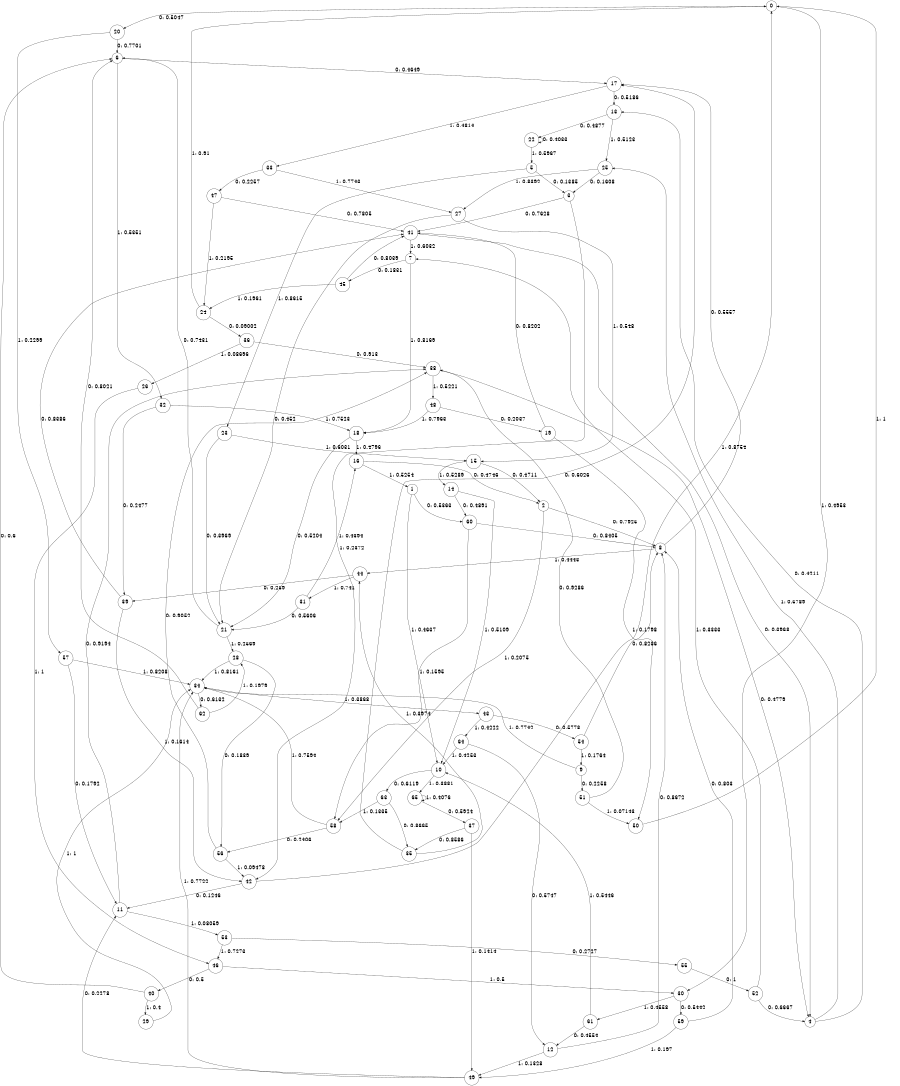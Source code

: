 digraph "ch21randomL10" {
size = "6,8.5";
ratio = "fill";
node [shape = circle];
node [fontsize = 24];
edge [fontsize = 24];
0 -> 20 [label = "0: 0.5047   "];
0 -> 30 [label = "1: 0.4953   "];
1 -> 60 [label = "0: 0.5363   "];
1 -> 10 [label = "1: 0.4637   "];
2 -> 8 [label = "0: 0.7925   "];
2 -> 58 [label = "1: 0.2075   "];
3 -> 41 [label = "0: 0.7628   "];
3 -> 42 [label = "1: 0.2372   "];
4 -> 13 [label = "0: 0.4211   "];
4 -> 25 [label = "1: 0.5789   "];
5 -> 3 [label = "0: 0.1385   "];
5 -> 23 [label = "1: 0.8615   "];
6 -> 17 [label = "0: 0.4649   "];
6 -> 32 [label = "1: 0.5351   "];
7 -> 45 [label = "0: 0.1831   "];
7 -> 18 [label = "1: 0.8169   "];
8 -> 17 [label = "0: 0.5557   "];
8 -> 44 [label = "1: 0.4443   "];
9 -> 51 [label = "0: 0.2258   "];
9 -> 34 [label = "1: 0.7742   "];
10 -> 63 [label = "0: 0.6119   "];
10 -> 65 [label = "1: 0.3881   "];
11 -> 38 [label = "0: 0.9194   "];
11 -> 53 [label = "1: 0.08059  "];
12 -> 8 [label = "0: 0.8672   "];
12 -> 49 [label = "1: 0.1328   "];
13 -> 22 [label = "0: 0.4877   "];
13 -> 25 [label = "1: 0.5123   "];
14 -> 60 [label = "0: 0.4891   "];
14 -> 10 [label = "1: 0.5109   "];
15 -> 2 [label = "0: 0.4711   "];
15 -> 14 [label = "1: 0.5289   "];
16 -> 2 [label = "0: 0.4746   "];
16 -> 1 [label = "1: 0.5254   "];
17 -> 13 [label = "0: 0.5186   "];
17 -> 33 [label = "1: 0.4814   "];
18 -> 21 [label = "0: 0.5204   "];
18 -> 16 [label = "1: 0.4796   "];
19 -> 41 [label = "0: 0.8202   "];
19 -> 50 [label = "1: 0.1798   "];
20 -> 6 [label = "0: 0.7701   "];
20 -> 57 [label = "1: 0.2299   "];
21 -> 6 [label = "0: 0.7431   "];
21 -> 28 [label = "1: 0.2569   "];
22 -> 22 [label = "0: 0.4033   "];
22 -> 5 [label = "1: 0.5967   "];
23 -> 21 [label = "0: 0.3969   "];
23 -> 15 [label = "1: 0.6031   "];
24 -> 36 [label = "0: 0.09002  "];
24 -> 0 [label = "1: 0.91     "];
25 -> 3 [label = "0: 0.1608   "];
25 -> 27 [label = "1: 0.8392   "];
26 -> 46 [label = "1: 1        "];
27 -> 21 [label = "0: 0.452    "];
27 -> 15 [label = "1: 0.548    "];
28 -> 56 [label = "0: 0.1839   "];
28 -> 34 [label = "1: 0.8161   "];
29 -> 34 [label = "1: 1        "];
30 -> 59 [label = "0: 0.5442   "];
30 -> 61 [label = "1: 0.4558   "];
31 -> 21 [label = "0: 0.5606   "];
31 -> 16 [label = "1: 0.4394   "];
32 -> 39 [label = "0: 0.2477   "];
32 -> 18 [label = "1: 0.7523   "];
33 -> 47 [label = "0: 0.2257   "];
33 -> 27 [label = "1: 0.7743   "];
34 -> 62 [label = "0: 0.6132   "];
34 -> 43 [label = "1: 0.3868   "];
35 -> 17 [label = "0: 0.6026   "];
35 -> 44 [label = "1: 0.3974   "];
36 -> 38 [label = "0: 0.913    "];
36 -> 26 [label = "1: 0.08696  "];
37 -> 35 [label = "0: 0.8586   "];
37 -> 49 [label = "1: 0.1414   "];
38 -> 4 [label = "0: 0.4779   "];
38 -> 48 [label = "1: 0.5221   "];
39 -> 41 [label = "0: 0.8386   "];
39 -> 42 [label = "1: 0.1614   "];
40 -> 6 [label = "0: 0.6      "];
40 -> 29 [label = "1: 0.4      "];
41 -> 4 [label = "0: 0.3968   "];
41 -> 7 [label = "1: 0.6032   "];
42 -> 11 [label = "0: 0.1246   "];
42 -> 0 [label = "1: 0.8754   "];
43 -> 54 [label = "0: 0.5778   "];
43 -> 64 [label = "1: 0.4222   "];
44 -> 39 [label = "0: 0.259    "];
44 -> 31 [label = "1: 0.741    "];
45 -> 41 [label = "0: 0.8039   "];
45 -> 24 [label = "1: 0.1961   "];
46 -> 40 [label = "0: 0.5      "];
46 -> 30 [label = "1: 0.5      "];
47 -> 41 [label = "0: 0.7805   "];
47 -> 24 [label = "1: 0.2195   "];
48 -> 19 [label = "0: 0.2037   "];
48 -> 18 [label = "1: 0.7963   "];
49 -> 11 [label = "0: 0.2278   "];
49 -> 34 [label = "1: 0.7722   "];
50 -> 0 [label = "1: 1        "];
51 -> 38 [label = "0: 0.9286   "];
51 -> 50 [label = "1: 0.07143  "];
52 -> 4 [label = "0: 0.6667   "];
52 -> 7 [label = "1: 0.3333   "];
53 -> 55 [label = "0: 0.2727   "];
53 -> 46 [label = "1: 0.7273   "];
54 -> 8 [label = "0: 0.8236   "];
54 -> 9 [label = "1: 0.1764   "];
55 -> 52 [label = "0: 1        "];
56 -> 38 [label = "0: 0.9052   "];
56 -> 42 [label = "1: 0.09478  "];
57 -> 11 [label = "0: 0.1792   "];
57 -> 34 [label = "1: 0.8208   "];
58 -> 56 [label = "0: 0.2406   "];
58 -> 34 [label = "1: 0.7594   "];
59 -> 8 [label = "0: 0.803    "];
59 -> 49 [label = "1: 0.197    "];
60 -> 8 [label = "0: 0.8405   "];
60 -> 58 [label = "1: 0.1595   "];
61 -> 12 [label = "0: 0.4554   "];
61 -> 10 [label = "1: 0.5446   "];
62 -> 6 [label = "0: 0.8021   "];
62 -> 28 [label = "1: 0.1979   "];
63 -> 35 [label = "0: 0.8665   "];
63 -> 58 [label = "1: 0.1335   "];
64 -> 12 [label = "0: 0.5747   "];
64 -> 10 [label = "1: 0.4253   "];
65 -> 37 [label = "0: 0.5924   "];
65 -> 65 [label = "1: 0.4076   "];
}